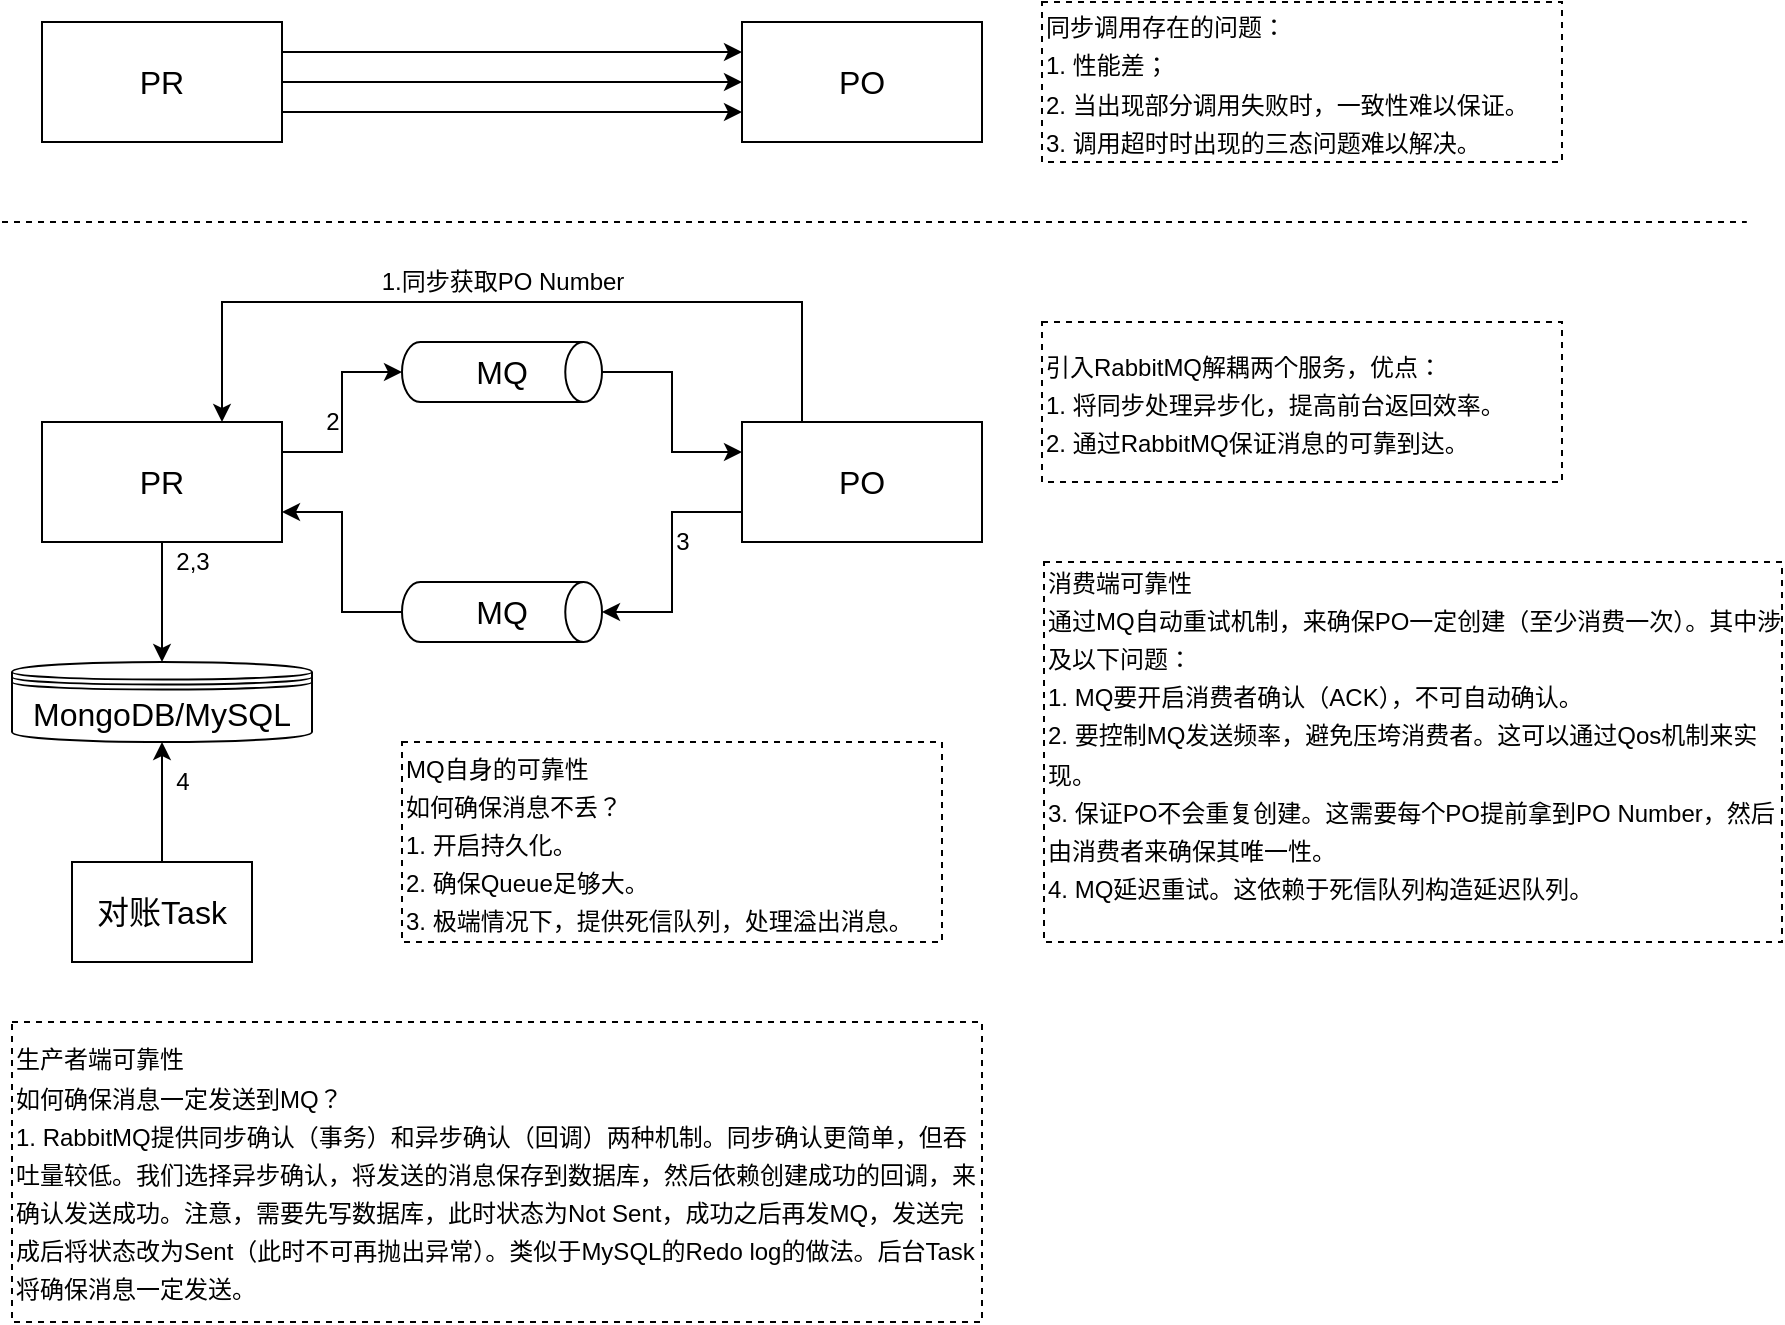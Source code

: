 <mxfile version="13.7.9" type="github">
  <diagram id="Vrz_hr3L59zKmZCCV_Sv" name="Page-1">
    <mxGraphModel dx="1038" dy="548" grid="1" gridSize="10" guides="1" tooltips="1" connect="1" arrows="1" fold="1" page="1" pageScale="1" pageWidth="827" pageHeight="1169" math="0" shadow="0">
      <root>
        <mxCell id="0" />
        <mxCell id="1" parent="0" />
        <mxCell id="vwfbR6zJHwihDpaWRu93-3" style="edgeStyle=orthogonalEdgeStyle;rounded=0;orthogonalLoop=1;jettySize=auto;html=1;exitX=1;exitY=0.5;exitDx=0;exitDy=0;entryX=0;entryY=0.5;entryDx=0;entryDy=0;" edge="1" parent="1" source="vwfbR6zJHwihDpaWRu93-1" target="vwfbR6zJHwihDpaWRu93-2">
          <mxGeometry relative="1" as="geometry" />
        </mxCell>
        <mxCell id="vwfbR6zJHwihDpaWRu93-4" style="edgeStyle=orthogonalEdgeStyle;rounded=0;orthogonalLoop=1;jettySize=auto;html=1;exitX=1;exitY=0.25;exitDx=0;exitDy=0;entryX=0;entryY=0.25;entryDx=0;entryDy=0;" edge="1" parent="1" source="vwfbR6zJHwihDpaWRu93-1" target="vwfbR6zJHwihDpaWRu93-2">
          <mxGeometry relative="1" as="geometry" />
        </mxCell>
        <mxCell id="vwfbR6zJHwihDpaWRu93-5" style="edgeStyle=orthogonalEdgeStyle;rounded=0;orthogonalLoop=1;jettySize=auto;html=1;exitX=1;exitY=0.75;exitDx=0;exitDy=0;entryX=0;entryY=0.75;entryDx=0;entryDy=0;" edge="1" parent="1" source="vwfbR6zJHwihDpaWRu93-1" target="vwfbR6zJHwihDpaWRu93-2">
          <mxGeometry relative="1" as="geometry" />
        </mxCell>
        <mxCell id="vwfbR6zJHwihDpaWRu93-1" value="PR" style="rounded=0;whiteSpace=wrap;html=1;fontSize=16;" vertex="1" parent="1">
          <mxGeometry x="40" y="70" width="120" height="60" as="geometry" />
        </mxCell>
        <mxCell id="vwfbR6zJHwihDpaWRu93-2" value="PO" style="rounded=0;whiteSpace=wrap;html=1;fontSize=16;" vertex="1" parent="1">
          <mxGeometry x="390" y="70" width="120" height="60" as="geometry" />
        </mxCell>
        <mxCell id="vwfbR6zJHwihDpaWRu93-6" value="&lt;font style=&quot;font-size: 12px&quot;&gt;同步调用存在的问题：&lt;br&gt;1. 性能差；&lt;br&gt;2. 当出现部分调用失败时，一致性难以保证。&lt;br&gt;3. 调用超时时出现的三态问题难以解决。&lt;br&gt;&lt;/font&gt;" style="whiteSpace=wrap;html=1;fontSize=16;dashed=1;align=left;" vertex="1" parent="1">
          <mxGeometry x="540" y="60" width="260" height="80" as="geometry" />
        </mxCell>
        <mxCell id="vwfbR6zJHwihDpaWRu93-10" style="edgeStyle=orthogonalEdgeStyle;rounded=0;orthogonalLoop=1;jettySize=auto;html=1;exitX=1;exitY=0.25;exitDx=0;exitDy=0;entryX=0;entryY=0.5;entryDx=0;entryDy=0;entryPerimeter=0;fontSize=16;" edge="1" parent="1" source="vwfbR6zJHwihDpaWRu93-7" target="vwfbR6zJHwihDpaWRu93-9">
          <mxGeometry relative="1" as="geometry" />
        </mxCell>
        <mxCell id="vwfbR6zJHwihDpaWRu93-16" style="edgeStyle=orthogonalEdgeStyle;rounded=0;orthogonalLoop=1;jettySize=auto;html=1;exitX=0.5;exitY=1;exitDx=0;exitDy=0;entryX=0.5;entryY=0;entryDx=0;entryDy=0;fontSize=16;" edge="1" parent="1" source="vwfbR6zJHwihDpaWRu93-7" target="vwfbR6zJHwihDpaWRu93-15">
          <mxGeometry relative="1" as="geometry" />
        </mxCell>
        <mxCell id="vwfbR6zJHwihDpaWRu93-7" value="PR" style="rounded=0;whiteSpace=wrap;html=1;fontSize=16;" vertex="1" parent="1">
          <mxGeometry x="40" y="270" width="120" height="60" as="geometry" />
        </mxCell>
        <mxCell id="vwfbR6zJHwihDpaWRu93-13" style="edgeStyle=orthogonalEdgeStyle;rounded=0;orthogonalLoop=1;jettySize=auto;html=1;exitX=0;exitY=0.75;exitDx=0;exitDy=0;entryX=1;entryY=0.5;entryDx=0;entryDy=0;entryPerimeter=0;fontSize=16;" edge="1" parent="1" source="vwfbR6zJHwihDpaWRu93-8" target="vwfbR6zJHwihDpaWRu93-12">
          <mxGeometry relative="1" as="geometry" />
        </mxCell>
        <mxCell id="vwfbR6zJHwihDpaWRu93-20" style="edgeStyle=orthogonalEdgeStyle;rounded=0;orthogonalLoop=1;jettySize=auto;html=1;exitX=0.25;exitY=0;exitDx=0;exitDy=0;entryX=0.75;entryY=0;entryDx=0;entryDy=0;fontSize=16;" edge="1" parent="1" source="vwfbR6zJHwihDpaWRu93-8" target="vwfbR6zJHwihDpaWRu93-7">
          <mxGeometry relative="1" as="geometry">
            <Array as="points">
              <mxPoint x="420" y="210" />
              <mxPoint x="130" y="210" />
            </Array>
          </mxGeometry>
        </mxCell>
        <mxCell id="vwfbR6zJHwihDpaWRu93-8" value="PO" style="rounded=0;whiteSpace=wrap;html=1;fontSize=16;" vertex="1" parent="1">
          <mxGeometry x="390" y="270" width="120" height="60" as="geometry" />
        </mxCell>
        <mxCell id="vwfbR6zJHwihDpaWRu93-11" style="edgeStyle=orthogonalEdgeStyle;rounded=0;orthogonalLoop=1;jettySize=auto;html=1;exitX=1;exitY=0.5;exitDx=0;exitDy=0;exitPerimeter=0;entryX=0;entryY=0.25;entryDx=0;entryDy=0;fontSize=16;" edge="1" parent="1" source="vwfbR6zJHwihDpaWRu93-9" target="vwfbR6zJHwihDpaWRu93-8">
          <mxGeometry relative="1" as="geometry" />
        </mxCell>
        <mxCell id="vwfbR6zJHwihDpaWRu93-9" value="MQ" style="strokeWidth=1;html=1;shape=mxgraph.flowchart.direct_data;whiteSpace=wrap;fontSize=16;" vertex="1" parent="1">
          <mxGeometry x="220" y="230" width="100" height="30" as="geometry" />
        </mxCell>
        <mxCell id="vwfbR6zJHwihDpaWRu93-14" style="edgeStyle=orthogonalEdgeStyle;rounded=0;orthogonalLoop=1;jettySize=auto;html=1;exitX=0;exitY=0.5;exitDx=0;exitDy=0;exitPerimeter=0;entryX=1;entryY=0.75;entryDx=0;entryDy=0;fontSize=16;" edge="1" parent="1" source="vwfbR6zJHwihDpaWRu93-12" target="vwfbR6zJHwihDpaWRu93-7">
          <mxGeometry relative="1" as="geometry" />
        </mxCell>
        <mxCell id="vwfbR6zJHwihDpaWRu93-12" value="MQ" style="strokeWidth=1;html=1;shape=mxgraph.flowchart.direct_data;whiteSpace=wrap;fontSize=16;" vertex="1" parent="1">
          <mxGeometry x="220" y="350" width="100" height="30" as="geometry" />
        </mxCell>
        <mxCell id="vwfbR6zJHwihDpaWRu93-15" value="MongoDB/MySQL" style="shape=datastore;whiteSpace=wrap;html=1;strokeWidth=1;fontSize=16;" vertex="1" parent="1">
          <mxGeometry x="25" y="390" width="150" height="40" as="geometry" />
        </mxCell>
        <mxCell id="vwfbR6zJHwihDpaWRu93-18" style="edgeStyle=orthogonalEdgeStyle;rounded=0;orthogonalLoop=1;jettySize=auto;html=1;exitX=0.5;exitY=0;exitDx=0;exitDy=0;entryX=0.5;entryY=1;entryDx=0;entryDy=0;fontSize=16;" edge="1" parent="1" source="vwfbR6zJHwihDpaWRu93-17" target="vwfbR6zJHwihDpaWRu93-15">
          <mxGeometry relative="1" as="geometry" />
        </mxCell>
        <mxCell id="vwfbR6zJHwihDpaWRu93-17" value="对账Task" style="rounded=0;whiteSpace=wrap;html=1;strokeWidth=1;fontSize=16;" vertex="1" parent="1">
          <mxGeometry x="55" y="490" width="90" height="50" as="geometry" />
        </mxCell>
        <mxCell id="vwfbR6zJHwihDpaWRu93-19" value="&lt;font style=&quot;font-size: 12px&quot;&gt;引入RabbitMQ解耦两个服务，优点：&lt;br&gt;1. 将同步处理异步化，提高前台返回效率。&lt;br&gt;2. 通过RabbitMQ保证消息的可靠到达。&lt;br&gt;&lt;/font&gt;" style="whiteSpace=wrap;html=1;fontSize=16;dashed=1;align=left;" vertex="1" parent="1">
          <mxGeometry x="540" y="220" width="260" height="80" as="geometry" />
        </mxCell>
        <mxCell id="vwfbR6zJHwihDpaWRu93-21" value="1.同步获取PO Number" style="text;html=1;align=center;verticalAlign=middle;resizable=0;points=[];autosize=1;fontSize=12;" vertex="1" parent="1">
          <mxGeometry x="200" y="190" width="140" height="20" as="geometry" />
        </mxCell>
        <mxCell id="vwfbR6zJHwihDpaWRu93-22" value="2" style="text;html=1;align=center;verticalAlign=middle;resizable=0;points=[];autosize=1;fontSize=12;" vertex="1" parent="1">
          <mxGeometry x="175" y="260" width="20" height="20" as="geometry" />
        </mxCell>
        <mxCell id="vwfbR6zJHwihDpaWRu93-23" value="3" style="text;html=1;align=center;verticalAlign=middle;resizable=0;points=[];autosize=1;fontSize=12;" vertex="1" parent="1">
          <mxGeometry x="350" y="320" width="20" height="20" as="geometry" />
        </mxCell>
        <mxCell id="vwfbR6zJHwihDpaWRu93-24" value="2,3" style="text;html=1;align=center;verticalAlign=middle;resizable=0;points=[];autosize=1;fontSize=12;" vertex="1" parent="1">
          <mxGeometry x="100" y="330" width="30" height="20" as="geometry" />
        </mxCell>
        <mxCell id="vwfbR6zJHwihDpaWRu93-25" value="4" style="text;html=1;align=center;verticalAlign=middle;resizable=0;points=[];autosize=1;fontSize=12;" vertex="1" parent="1">
          <mxGeometry x="100" y="440" width="20" height="20" as="geometry" />
        </mxCell>
        <mxCell id="vwfbR6zJHwihDpaWRu93-26" value="&lt;font style=&quot;font-size: 12px&quot;&gt;消费端可靠性&lt;br&gt;通过MQ自动重试机制，来确保PO一定创建（至少消费一次）。其中涉及以下问题：&lt;br&gt;1. MQ要开启消费者确认（ACK），不可自动确认。&lt;br&gt;2. 要控制MQ发送频率，避免压垮消费者。这可以通过Qos机制来实现。&lt;br&gt;3. 保证PO不会重复创建。这需要每个PO提前拿到PO Number，然后由消费者来确保其唯一性。&lt;br&gt;4. MQ延迟重试。这依赖于死信队列构造延迟队列。&lt;br&gt;&lt;br&gt;&lt;/font&gt;" style="whiteSpace=wrap;html=1;fontSize=16;dashed=1;align=left;" vertex="1" parent="1">
          <mxGeometry x="541" y="340" width="369" height="190" as="geometry" />
        </mxCell>
        <mxCell id="vwfbR6zJHwihDpaWRu93-27" value="&lt;font style=&quot;font-size: 12px&quot;&gt;MQ自身的可靠性&lt;br&gt;如何确保消息不丢？&lt;br&gt;1. 开启持久化。&lt;br&gt;2. 确保Queue足够大。&lt;br&gt;3. 极端情况下，提供死信队列，处理溢出消息。&lt;br&gt;&lt;/font&gt;" style="whiteSpace=wrap;html=1;fontSize=16;dashed=1;align=left;" vertex="1" parent="1">
          <mxGeometry x="220" y="430" width="270" height="100" as="geometry" />
        </mxCell>
        <mxCell id="vwfbR6zJHwihDpaWRu93-28" value="&lt;font style=&quot;font-size: 12px&quot;&gt;生产者端可靠性&lt;br&gt;如何确保消息一定发送到MQ？&lt;br&gt;1. RabbitMQ提供同步确认（事务）和异步确认（回调）两种机制。同步确认更简单，但吞吐量较低。我们选择异步确认，将发送的消息保存到数据库，然后依赖创建成功的回调，来确认发送成功。注意，需要先写数据库，此时状态为Not Sent，成功之后再发MQ，发送完成后将状态改为Sent（此时不可再抛出异常）。类似于MySQL的Redo log的做法。后台Task将确保消息一定发送。&lt;br&gt;&lt;/font&gt;" style="whiteSpace=wrap;html=1;fontSize=16;dashed=1;align=left;" vertex="1" parent="1">
          <mxGeometry x="25" y="570" width="485" height="150" as="geometry" />
        </mxCell>
        <mxCell id="vwfbR6zJHwihDpaWRu93-30" value="" style="endArrow=none;html=1;fontSize=12;dashed=1;" edge="1" parent="1">
          <mxGeometry width="50" height="50" relative="1" as="geometry">
            <mxPoint x="20" y="170" as="sourcePoint" />
            <mxPoint x="892.4" y="170" as="targetPoint" />
          </mxGeometry>
        </mxCell>
      </root>
    </mxGraphModel>
  </diagram>
</mxfile>
